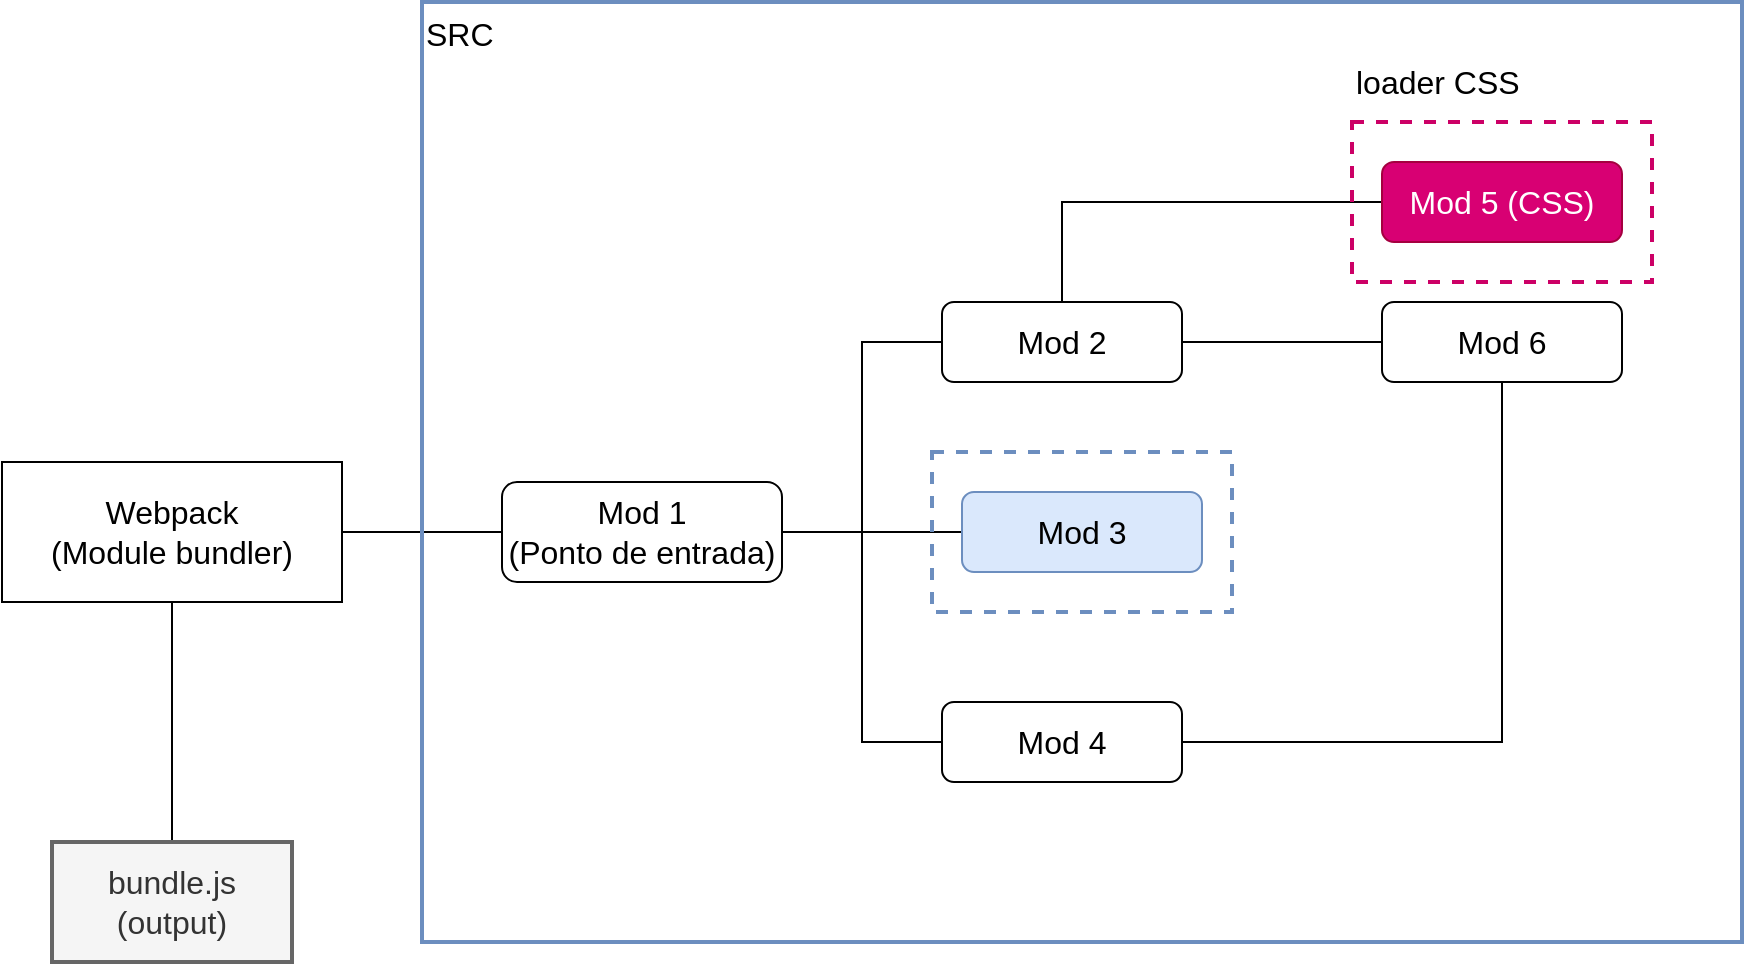 <mxfile version="13.10.0" type="embed">
    <diagram id="I5W0K2nwKqsWtJ13M8cM" name="Page-1">
        <mxGraphModel dx="1137" dy="1749" grid="1" gridSize="10" guides="1" tooltips="1" connect="1" arrows="1" fold="1" page="1" pageScale="1" pageWidth="850" pageHeight="1100" math="0" shadow="0">
            <root>
                <mxCell id="0"/>
                <mxCell id="1" parent="0"/>
                <mxCell id="4" style="edgeStyle=orthogonalEdgeStyle;rounded=0;orthogonalLoop=1;jettySize=auto;html=1;entryX=0;entryY=0.5;entryDx=0;entryDy=0;fontSize=16;endArrow=none;endFill=0;" edge="1" parent="1" source="2" target="3">
                    <mxGeometry relative="1" as="geometry"/>
                </mxCell>
                <mxCell id="21" style="edgeStyle=orthogonalEdgeStyle;rounded=0;orthogonalLoop=1;jettySize=auto;html=1;endArrow=none;endFill=0;fontSize=16;" edge="1" parent="1" source="2" target="20">
                    <mxGeometry relative="1" as="geometry"/>
                </mxCell>
                <mxCell id="2" value="Webpack&lt;br&gt;(Module bundler)" style="rounded=0;whiteSpace=wrap;html=1;fontSize=16;" vertex="1" parent="1">
                    <mxGeometry x="350" y="200" width="170" height="70" as="geometry"/>
                </mxCell>
                <mxCell id="8" style="edgeStyle=orthogonalEdgeStyle;rounded=0;orthogonalLoop=1;jettySize=auto;html=1;entryX=0;entryY=0.5;entryDx=0;entryDy=0;endArrow=none;endFill=0;fontSize=16;" edge="1" parent="1" source="3" target="5">
                    <mxGeometry relative="1" as="geometry"/>
                </mxCell>
                <mxCell id="9" style="edgeStyle=orthogonalEdgeStyle;rounded=0;orthogonalLoop=1;jettySize=auto;html=1;entryX=0;entryY=0.5;entryDx=0;entryDy=0;endArrow=none;endFill=0;fontSize=16;" edge="1" parent="1" source="3" target="6">
                    <mxGeometry relative="1" as="geometry"/>
                </mxCell>
                <mxCell id="10" style="edgeStyle=orthogonalEdgeStyle;rounded=0;orthogonalLoop=1;jettySize=auto;html=1;entryX=0;entryY=0.5;entryDx=0;entryDy=0;endArrow=none;endFill=0;fontSize=16;" edge="1" parent="1" source="3" target="7">
                    <mxGeometry relative="1" as="geometry"/>
                </mxCell>
                <mxCell id="3" value="Mod 1&lt;br&gt;(Ponto de entrada)" style="rounded=1;whiteSpace=wrap;html=1;fontSize=16;" vertex="1" parent="1">
                    <mxGeometry x="600" y="210" width="140" height="50" as="geometry"/>
                </mxCell>
                <mxCell id="13" style="edgeStyle=orthogonalEdgeStyle;rounded=0;orthogonalLoop=1;jettySize=auto;html=1;entryX=0;entryY=0.5;entryDx=0;entryDy=0;endArrow=none;endFill=0;fontSize=16;" edge="1" parent="1" source="5" target="11">
                    <mxGeometry relative="1" as="geometry">
                        <Array as="points">
                            <mxPoint x="880" y="70"/>
                        </Array>
                    </mxGeometry>
                </mxCell>
                <mxCell id="14" style="edgeStyle=orthogonalEdgeStyle;rounded=0;orthogonalLoop=1;jettySize=auto;html=1;entryX=0;entryY=0.5;entryDx=0;entryDy=0;endArrow=none;endFill=0;fontSize=16;" edge="1" parent="1" source="5" target="12">
                    <mxGeometry relative="1" as="geometry"/>
                </mxCell>
                <mxCell id="5" value="Mod 2" style="rounded=1;whiteSpace=wrap;html=1;fontSize=16;" vertex="1" parent="1">
                    <mxGeometry x="820" y="120" width="120" height="40" as="geometry"/>
                </mxCell>
                <mxCell id="6" value="Mod 3" style="rounded=1;whiteSpace=wrap;html=1;fontSize=16;fillColor=#dae8fc;strokeColor=#6c8ebf;" vertex="1" parent="1">
                    <mxGeometry x="830" y="215" width="120" height="40" as="geometry"/>
                </mxCell>
                <mxCell id="15" style="edgeStyle=orthogonalEdgeStyle;rounded=0;orthogonalLoop=1;jettySize=auto;html=1;entryX=0.5;entryY=1;entryDx=0;entryDy=0;endArrow=none;endFill=0;fontSize=16;" edge="1" parent="1" source="7" target="12">
                    <mxGeometry relative="1" as="geometry"/>
                </mxCell>
                <mxCell id="7" value="Mod 4" style="rounded=1;whiteSpace=wrap;html=1;fontSize=16;" vertex="1" parent="1">
                    <mxGeometry x="820" y="320" width="120" height="40" as="geometry"/>
                </mxCell>
                <mxCell id="11" value="Mod 5 (CSS)" style="rounded=1;whiteSpace=wrap;html=1;fontSize=16;fillColor=#d80073;strokeColor=#A50040;fontColor=#ffffff;" vertex="1" parent="1">
                    <mxGeometry x="1040" y="50" width="120" height="40" as="geometry"/>
                </mxCell>
                <mxCell id="12" value="Mod 6" style="rounded=1;whiteSpace=wrap;html=1;fontSize=16;" vertex="1" parent="1">
                    <mxGeometry x="1040" y="120" width="120" height="40" as="geometry"/>
                </mxCell>
                <mxCell id="17" value="" style="rounded=0;whiteSpace=wrap;html=1;fontSize=16;fillColor=none;dashed=1;strokeWidth=2;strokeColor=#CC0066;" vertex="1" parent="1">
                    <mxGeometry x="1025" y="30" width="150" height="80" as="geometry"/>
                </mxCell>
                <mxCell id="18" value="loader CSS" style="text;html=1;strokeColor=none;fillColor=none;align=left;verticalAlign=middle;whiteSpace=wrap;rounded=0;dashed=1;fontSize=16;" vertex="1" parent="1">
                    <mxGeometry x="1025" width="95" height="20" as="geometry"/>
                </mxCell>
                <mxCell id="19" value="" style="rounded=0;whiteSpace=wrap;html=1;fontSize=16;dashed=1;strokeWidth=2;strokeColor=#6c8ebf;fillColor=none;" vertex="1" parent="1">
                    <mxGeometry x="815" y="195" width="150" height="80" as="geometry"/>
                </mxCell>
                <mxCell id="20" value="bundle.js&lt;br&gt;&lt;div style=&quot;&quot;&gt;&lt;span&gt;(output)&lt;/span&gt;&lt;/div&gt;" style="rounded=0;whiteSpace=wrap;html=1;strokeColor=#666666;strokeWidth=2;fillColor=#f5f5f5;fontSize=16;align=center;fontColor=#333333;" vertex="1" parent="1">
                    <mxGeometry x="375" y="390" width="120" height="60" as="geometry"/>
                </mxCell>
                <mxCell id="22" value="SRC" style="rounded=0;whiteSpace=wrap;html=1;strokeColor=#6c8ebf;strokeWidth=2;fontSize=16;align=left;fillColor=none;verticalAlign=top;" vertex="1" parent="1">
                    <mxGeometry x="560" y="-30" width="660" height="470" as="geometry"/>
                </mxCell>
            </root>
        </mxGraphModel>
    </diagram>
</mxfile>
